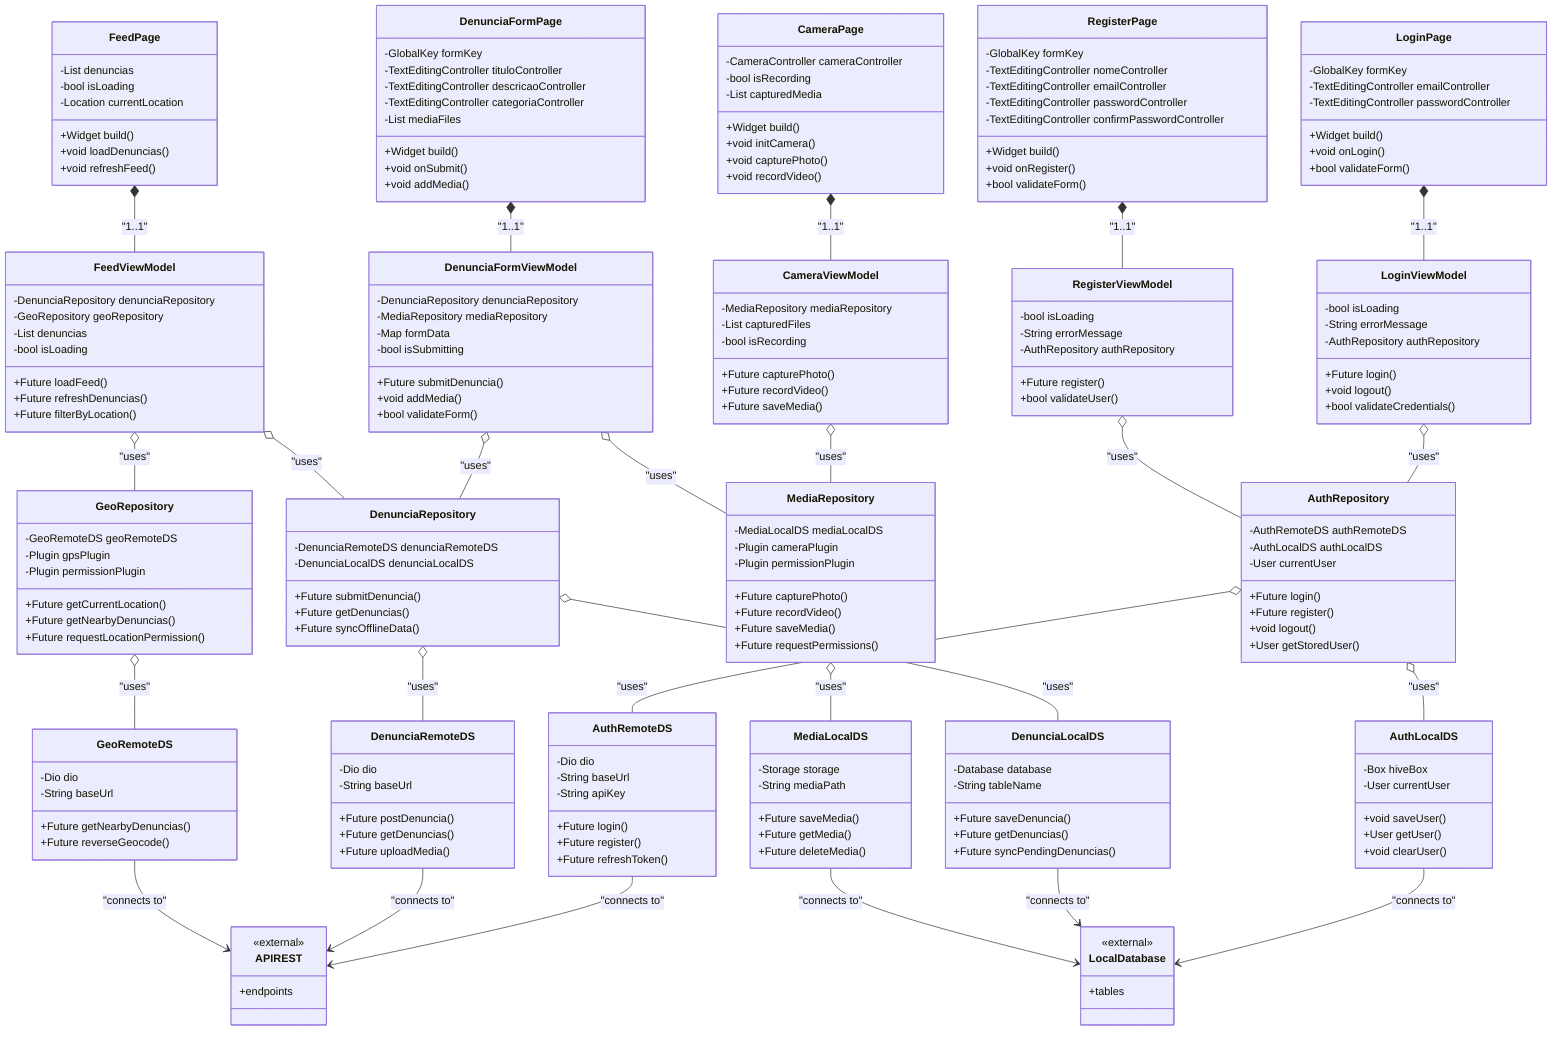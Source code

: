 classDiagram
    %% VIEWS (Flutter Widgets)
    class LoginPage {
        -GlobalKey formKey
        -TextEditingController emailController
        -TextEditingController passwordController
        +Widget build()
        +void onLogin()
        +bool validateForm()
    }
    
    class RegisterPage {
        -GlobalKey formKey
        -TextEditingController nomeController
        -TextEditingController emailController
        -TextEditingController passwordController
        -TextEditingController confirmPasswordController
        +Widget build()
        +void onRegister()
        +bool validateForm()
    }
    
    class CameraPage {
        -CameraController cameraController
        -bool isRecording
        -List capturedMedia
        +Widget build()
        +void initCamera()
        +void capturePhoto()
        +void recordVideo()
    }
    
    class DenunciaFormPage {
        -GlobalKey formKey
        -TextEditingController tituloController
        -TextEditingController descricaoController
        -TextEditingController categoriaController
        -List mediaFiles
        +Widget build()
        +void onSubmit()
        +void addMedia()
    }
    
    class FeedPage {
        -List denuncias
        -bool isLoading
        -Location currentLocation
        +Widget build()
        +void loadDenuncias()
        +void refreshFeed()
    }
    
    %% VIEWMODELS (Provider/Riverpod)
    class LoginViewModel {
        -bool isLoading
        -String errorMessage
        -AuthRepository authRepository
        +Future login()
        +void logout()
        +bool validateCredentials()
    }
    
    class RegisterViewModel {
        -bool isLoading
        -String errorMessage
        -AuthRepository authRepository
        +Future register()
        +bool validateUser()
    }
    
    class CameraViewModel {
        -MediaRepository mediaRepository
        -List capturedFiles
        -bool isRecording
        +Future capturePhoto()
        +Future recordVideo()
        +Future saveMedia()
    }
    
    class DenunciaFormViewModel {
        -DenunciaRepository denunciaRepository
        -MediaRepository mediaRepository
        -Map formData
        -bool isSubmitting
        +Future submitDenuncia()
        +void addMedia()
        +bool validateForm()
    }
    
    class FeedViewModel {
        -DenunciaRepository denunciaRepository
        -GeoRepository geoRepository
        -List denuncias
        -bool isLoading
        +Future loadFeed()
        +Future refreshDenuncias()
        +Future filterByLocation()
    }
    
    %% REPOSITORIES
    class AuthRepository {
        -AuthRemoteDS authRemoteDS
        -AuthLocalDS authLocalDS
        -User currentUser
        +Future login()
        +Future register()
        +void logout()
        +User getStoredUser()
    }
    
    class DenunciaRepository {
        -DenunciaRemoteDS denunciaRemoteDS
        -DenunciaLocalDS denunciaLocalDS
        +Future submitDenuncia()
        +Future getDenuncias()
        +Future syncOfflineData()
    }
    
    class MediaRepository {
        -MediaLocalDS mediaLocalDS
        -Plugin cameraPlugin
        -Plugin permissionPlugin
        +Future capturePhoto()
        +Future recordVideo()
        +Future saveMedia()
        +Future requestPermissions()
    }
    
    class GeoRepository {
        -GeoRemoteDS geoRemoteDS
        -Plugin gpsPlugin
        -Plugin permissionPlugin
        +Future getCurrentLocation()
        +Future getNearbyDenuncias()
        +Future requestLocationPermission()
    }
    
    %% DATA SOURCES REMOTE
    class AuthRemoteDS {
        -Dio dio
        -String baseUrl
        -String apiKey
        +Future login()
        +Future register()
        +Future refreshToken()
    }
    
    class DenunciaRemoteDS {
        -Dio dio
        -String baseUrl
        +Future postDenuncia()
        +Future getDenuncias()
        +Future uploadMedia()
    }
    
    class GeoRemoteDS {
        -Dio dio
        -String baseUrl
        +Future getNearbyDenuncias()
        +Future reverseGeocode()
    }
    
    %% DATA SOURCES LOCAL
    class AuthLocalDS {
        -Box hiveBox
        -User currentUser
        +void saveUser()
        +User getUser()
        +void clearUser()
    }
    
    class DenunciaLocalDS {
        -Database database
        -String tableName
        +Future saveDenuncia()
        +Future getDenuncias()
        +Future syncPendingDenuncias()
    }
    
    class MediaLocalDS {
        -Storage storage
        -String mediaPath
        +Future saveMedia()
        +Future getMedia()
        +Future deleteMedia()
    }
    
    %% EXTERNAL CLASSES
    class APIREST {
        <<external>>
        +endpoints
    }
    
    class LocalDatabase {
        <<external>>
        +tables
    }
    
    %% RELATIONSHIPS - VIEWS -> VIEWMODELS (Composition)
    LoginPage *-- LoginViewModel : "1..1"
    RegisterPage *-- RegisterViewModel : "1..1"
    CameraPage *-- CameraViewModel : "1..1"
    DenunciaFormPage *-- DenunciaFormViewModel : "1..1"
    FeedPage *-- FeedViewModel : "1..1"
    
    %% RELATIONSHIPS - VIEWMODELS -> REPOSITORIES (Dependency/Aggregation)
    LoginViewModel o-- AuthRepository : "uses"
    RegisterViewModel o-- AuthRepository : "uses"
    CameraViewModel o-- MediaRepository : "uses"
    DenunciaFormViewModel o-- DenunciaRepository : "uses"
    DenunciaFormViewModel o-- MediaRepository : "uses"
    FeedViewModel o-- DenunciaRepository : "uses"
    FeedViewModel o-- GeoRepository : "uses"
    
    %% RELATIONSHIPS - REPOSITORIES -> DATA SOURCES (Dependency/Aggregation)
    AuthRepository o-- AuthRemoteDS : "uses"
    AuthRepository o-- AuthLocalDS : "uses"
    DenunciaRepository o-- DenunciaRemoteDS : "uses"
    DenunciaRepository o-- DenunciaLocalDS : "uses"
    MediaRepository o-- MediaLocalDS : "uses"
    GeoRepository o-- GeoRemoteDS : "uses"
    
    %% RELATIONSHIPS - DATA SOURCES -> EXTERNAL
    AuthRemoteDS --> APIREST : "connects to"
    DenunciaRemoteDS --> APIREST : "connects to"
    GeoRemoteDS --> APIREST : "connects to"
    AuthLocalDS --> LocalDatabase : "connects to"
    DenunciaLocalDS --> LocalDatabase : "connects to"
    MediaLocalDS --> LocalDatabase : "connects to"



Tudo bem